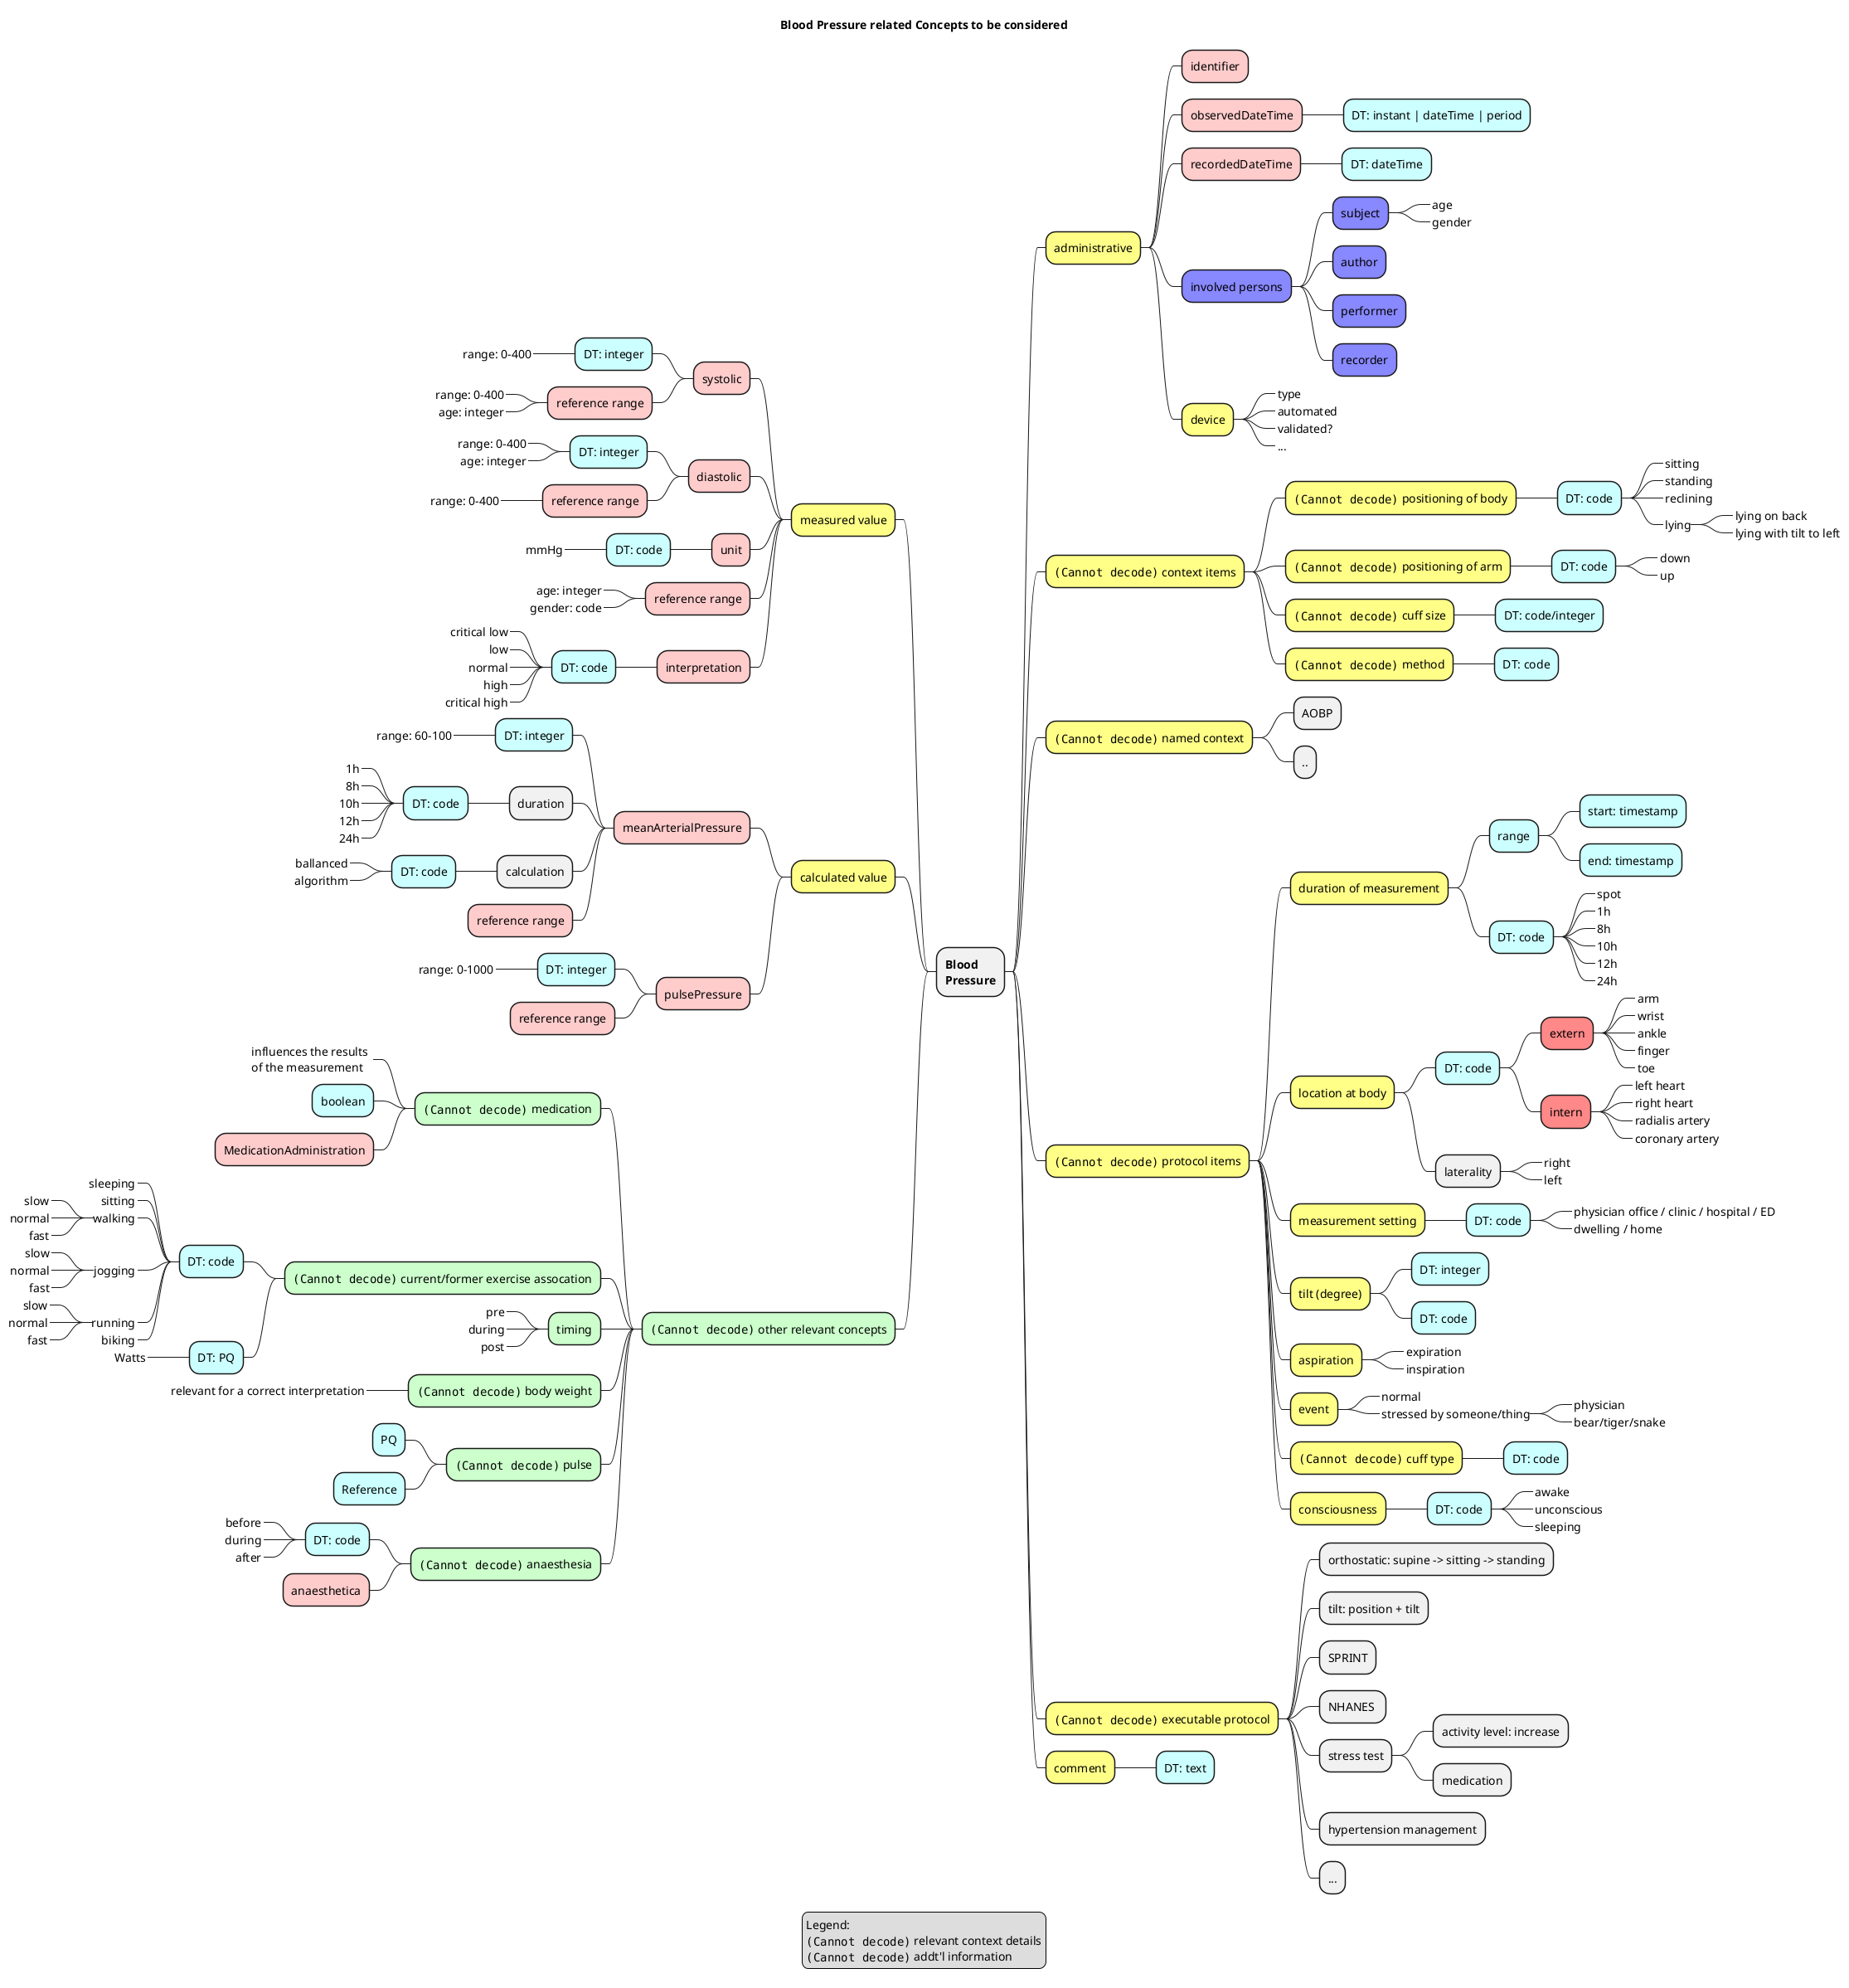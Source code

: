 @startmindmap

skinparam svgDimensionStyle false

title Blood Pressure related Concepts to be considered

legend
Legend:
<img icon_modifier_extension_complex.png> relevant context details
<img icon_page_n_i.gif> addt'l information
end legend

+ **Blood** \n**Pressure**

--[#ff8] measured value
---[#fcc] systolic
----[#cff] DT: integer
-----_ range: 0-400
----[#fcc] reference range
-----_ range: 0-400
-----_ age: integer
---[#fcc] diastolic
----[#cff] DT: integer
-----_ range: 0-400
-----_ age: integer
----[#fcc] reference range
-----_ range: 0-400
---[#fcc] unit
----[#cff] DT: code
-----_ mmHg
---[#fcc] reference range
----_ age: integer
----_ gender: code
---[#fcc] interpretation
----[#cff] DT: code
-----_ critical low
-----_ low
-----_ normal
-----_ high
-----_ critical high

--[#ff8] calculated value
---[#fcc] meanArterialPressure
----[#cff] DT: integer
-----_ range: 60-100
---- duration
-----[#cff] DT: code
------_ 1h
------_ 8h
------_ 10h
------_ 12h
------_ 24h
---- calculation
-----[#cff] DT: code
------_ ballanced
------_ algorithm
----[#fcc] reference range
---[#fcc] pulsePressure
----[#cff] DT: integer
-----_ range: 0-1000
----[#fcc] reference range

--[#cfc]  <img icon_modifier_extension_complex.png> other relevant concepts
---[#cfc] <img icon_modifier_extension_complex.png> medication
----_ influences the results \nof the measurement
----[#cff] boolean
----[#fcc] MedicationAdministration
---[#cfc] <img icon_modifier_extension_complex.png> current/former exercise assocation
----[#cff] DT: code
-----_ sleeping
-----_ sitting
-----_ walking
------_ slow
------_ normal
------_ fast
-----_ jogging
------_ slow
------_ normal
------_ fast
-----_ running
------_ slow
------_ normal
------_ fast
-----_ biking
----[#cff] DT: PQ
-----_ Watts
---[#cfc] timing
----_ pre
----_ during
----_ post
---[#cfc] <img icon_modifier_extension_complex.png> body weight
----_ relevant for a correct interpretation
---[#cfc] <img icon_modifier_extension_complex.png> pulse
----[#cff] PQ
----[#cff] Reference
---[#cfc] <img icon_modifier_extension_complex.png> anaesthesia
----[#cff] DT: code
-----_ before
-----_ during
-----_ after
----[#fcc] anaesthetica

++[#ff8] administrative
+++[#fcc] identifier
+++[#fcc] observedDateTime
++++[#cff] DT: instant | dateTime | period
+++[#fcc] recordedDateTime
++++[#cff] DT: dateTime

+++[#88f] involved persons
++++[#88f] subject
+++++_ age
+++++_ gender
++++[#88f] author
++++[#88f] performer
++++[#88f] recorder

+++[#ff8] device
++++_ type
++++_ automated
++++_ validated?
++++_ ...

++[#ff8] <img icon_modifier_extension_complex.png> context items
+++[#ff8] <img icon_modifier_extension_complex.png> positioning of body
++++[#cff] DT: code
+++++_ sitting
+++++_ standing
+++++_ reclining
+++++_ lying
++++++_ lying on back
++++++_ lying with tilt to left
+++[#ff8] <img icon_modifier_extension_complex.png> positioning of arm
++++[#cff] DT: code
+++++_ down
+++++_ up
+++[#ff8] <img icon_modifier_extension_complex.png> cuff size
++++[#cff] DT: code/integer
+++[#ff8] <img icon_modifier_extension_complex.png> method
++++[#cff] DT: code

++[#ff8] <img icon_modifier_extension_complex.png> named context
+++ AOBP
+++ ..

++[#ff8] <img icon_page_n_i.gif> protocol items
+++[#ff8] duration of measurement
++++[#cff] range
+++++[#cff] start: timestamp
+++++[#cff] end: timestamp
++++[#cff] DT: code
+++++_ spot
+++++_ 1h
+++++_ 8h
+++++_ 10h
+++++_ 12h
+++++_ 24h
+++[#ff8] location at body
++++[#cff] DT: code
+++++[#f88] extern
++++++_ arm
++++++_ wrist
++++++_ ankle
++++++_ finger
++++++_ toe
+++++[#f88] intern
++++++_ left heart
++++++_ right heart
++++++_ radialis artery
++++++_ coronary artery
++++ laterality
+++++_ right
+++++_ left
+++[#ff8] measurement setting
++++[#cff] DT: code
+++++_ physician office / clinic / hospital / ED
+++++_ dwelling / home
+++[#ff8] tilt (degree)
++++[#cff] DT: integer
++++[#cff] DT: code
+++[#ff8] aspiration
++++_ expiration
++++_ inspiration
+++[#ff8] event
++++_ normal
++++_ stressed by someone/thing
+++++_ physician
+++++_ bear/tiger/snake
+++[#ff8] <img icon_page_n_i.gif> cuff type
++++[#cff] DT: code
+++[#ff8] consciousness
++++[#cff] DT: code
+++++_ awake
+++++_ unconscious
+++++_ sleeping

++[#ff8] <img icon_page_n_i.gif> executable protocol
+++ orthostatic: supine -> sitting -> standing
+++ tilt: position + tilt
+++ SPRINT
+++ NHANES 
+++ stress test
++++ activity level: increase
++++ medication
+++ hypertension management
+++ ...

++[#ff8] comment
+++[#cff] DT: text

@endmindmap